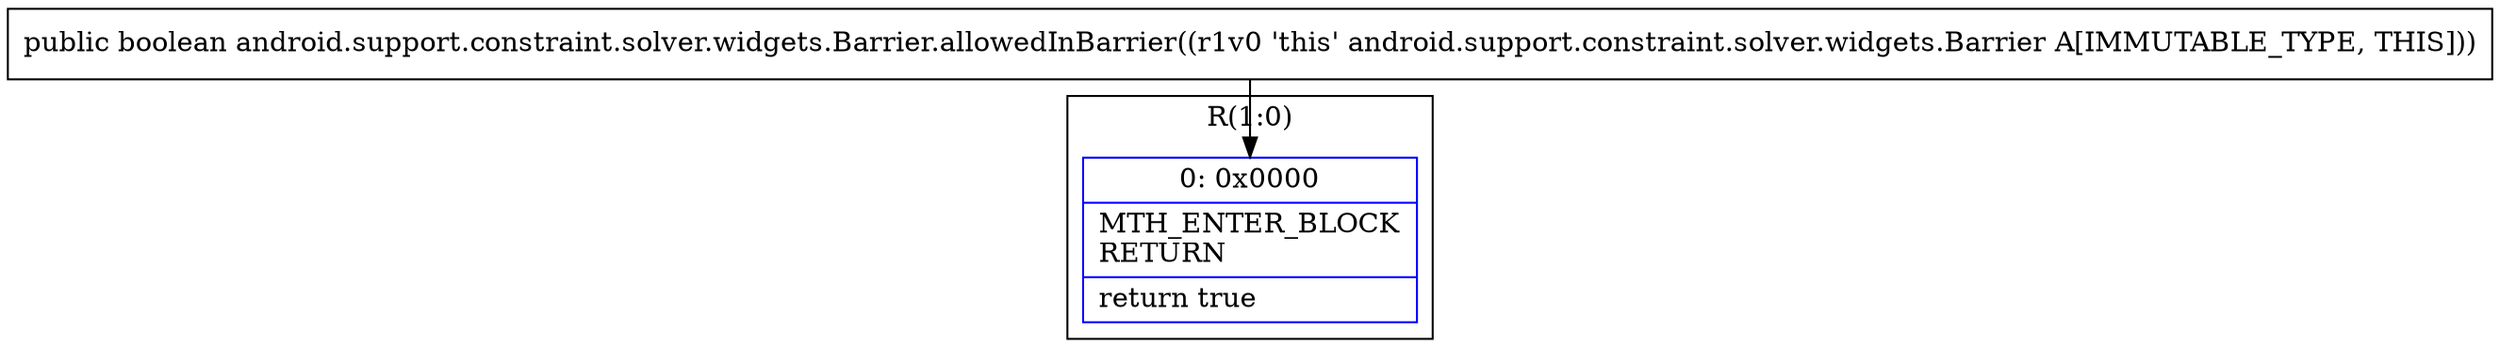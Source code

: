 digraph "CFG forandroid.support.constraint.solver.widgets.Barrier.allowedInBarrier()Z" {
subgraph cluster_Region_1917150637 {
label = "R(1:0)";
node [shape=record,color=blue];
Node_0 [shape=record,label="{0\:\ 0x0000|MTH_ENTER_BLOCK\lRETURN\l|return true\l}"];
}
MethodNode[shape=record,label="{public boolean android.support.constraint.solver.widgets.Barrier.allowedInBarrier((r1v0 'this' android.support.constraint.solver.widgets.Barrier A[IMMUTABLE_TYPE, THIS])) }"];
MethodNode -> Node_0;
}


